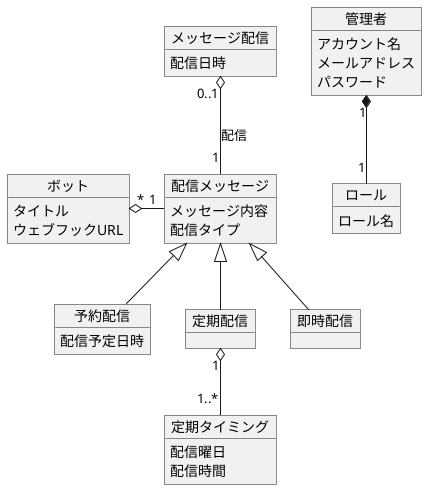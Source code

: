 @startuml model

object ボット {
    タイトル
    ウェブフックURL
}
object 配信メッセージ {
    メッセージ内容
    配信タイプ
}
object 予約配信 {
    配信予定日時
}
object 定期配信 {
}
object 即時配信 {
}
object 定期タイミング {
    配信曜日
    配信時間
}
object 管理者 {
    アカウント名
    メールアドレス
    パスワード
}
object メッセージ配信 {
    配信日時
}
object ロール {
    ロール名
}

ボット "*" o- "1" 配信メッセージ
配信メッセージ <|-- 即時配信
配信メッセージ <|-- 予約配信
配信メッセージ <|-- 定期配信
定期配信 "1" o-- "1..*" 定期タイミング
メッセージ配信 "0..1" o-- "1" 配信メッセージ : 配信

管理者 "1" *-- "1" ロール

@enduml
